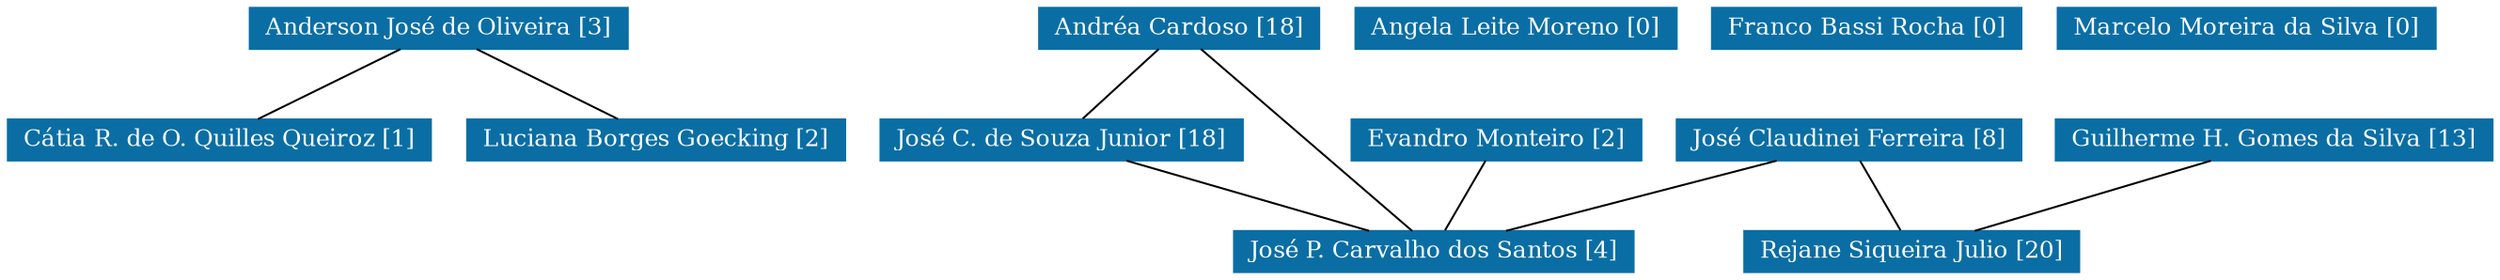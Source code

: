 strict graph grafo1 {
	graph [bb="0,0,1064,135",
		id=grafo1,
		overlap=False
	];
	node [fontsize=12,
		label="\N",
		shape=rectangle,
		style=filled
	];
	0	 [URL="membro-1349156075777095.html",
		color="#0A6EA4",
		fontcolor="#FFFFFF",
		height=0.29167,
		label="Anderson José de Oliveira [3]",
		pos="183.5,124.5",
		width=2.1944];
	3	 [URL="membro-0061488493893247.html",
		color="#0A6EA4",
		fontcolor="#FFFFFF",
		height=0.29167,
		label="Cátia R. de O. Quilles Queiroz [1]",
		pos="89.5,67.5",
		width=2.4861];
	0 -- 3	 [pos="165.82,113.78 149.01,103.59 123.88,88.348 107.1,78.173"];
	10	 [URL="membro-4139948635593421.html",
		color="#0A6EA4",
		fontcolor="#FFFFFF",
		height=0.29167,
		label="Luciana Borges Goecking [2]",
		pos="276.5,67.5",
		width=2.1944];
	0 -- 10	 [pos="200.99,113.78 217.62,103.59 242.48,88.348 259.09,78.173"];
	1	 [URL="membro-6016565950437007.html",
		color="#0A6EA4",
		fontcolor="#FFFFFF",
		height=0.29167,
		label="Andréa Cardoso [18]",
		pos="501.5,124.5",
		width=1.625];
	7	 [URL="membro-1690570104837528.html",
		color="#0A6EA4",
		fontcolor="#FFFFFF",
		height=0.29167,
		label="José C. de Souza Junior [18]",
		pos="449.5,67.5",
		width=2.1111];
	1 -- 7	 [pos="491.72,113.78 482.42,103.59 468.52,88.348 459.24,78.173"];
	9	 [URL="membro-9393213180145144.html",
		color="#0A6EA4",
		fontcolor="#FFFFFF",
		height=0.29167,
		label="José P. Carvalho dos Santos [4]",
		pos="614.5,10.5",
		width=2.3056];
	1 -- 9	 [pos="511.93,113.98 533.35,92.372 582.09,43.193 603.77,21.328"];
	7 -- 9	 [pos="480.15,56.912 509.79,46.674 554.43,31.25 584.02,21.031"];
	2	 [URL="membro-5106302431642025.html",
		color="#0A6EA4",
		fontcolor="#FFFFFF",
		height=0.29167,
		label="Angela Leite Moreno [0]",
		pos="645.5,124.5",
		width=1.875];
	4	 [URL="membro-3089568911577519.html",
		color="#0A6EA4",
		fontcolor="#FFFFFF",
		height=0.29167,
		label="Evandro Monteiro [2]",
		pos="641.5,67.5",
		width=1.6667];
	4 -- 9	 [pos="636.42,56.779 631.59,46.588 624.38,31.348 619.56,21.173"];
	5	 [URL="membro-0165435409542220.html",
		color="#0A6EA4",
		fontcolor="#FFFFFF",
		height=0.29167,
		label="Franco Bassi Rocha [0]",
		pos="795.5,124.5",
		width=1.7778];
	6	 [URL="membro-5817829882396943.html",
		color="#0A6EA4",
		fontcolor="#FFFFFF",
		height=0.29167,
		label="Guilherme H. Gomes da Silva [13]",
		pos="972.5,67.5",
		width=2.5417];
	12	 [URL="membro-1798884495942862.html",
		color="#0A6EA4",
		fontcolor="#FFFFFF",
		height=0.29167,
		label="Rejane Siqueira Julio [20]",
		pos="818.5,10.5",
		width=1.9306];
	6 -- 12	 [pos="943.89,56.912 916.23,46.674 874.56,31.25 846.95,21.031"];
	8	 [URL="membro-6808752952332925.html",
		color="#0A6EA4",
		fontcolor="#FFFFFF",
		height=0.29167,
		label="José Claudinei Ferreira [8]",
		pos="791.5,67.5",
		width=1.9861];
	8 -- 9	 [pos="758.62,56.912 726.83,46.674 678.93,31.25 647.2,21.031"];
	8 -- 12	 [pos="796.58,56.779 801.41,46.588 808.62,31.348 813.44,21.173"];
	11	 [URL="membro-6715092420026095.html",
		color="#0A6EA4",
		fontcolor="#FFFFFF",
		height=0.29167,
		label="Marcelo Moreira da Silva [0]",
		pos="954.5,124.5",
		width=2.1389];
}
